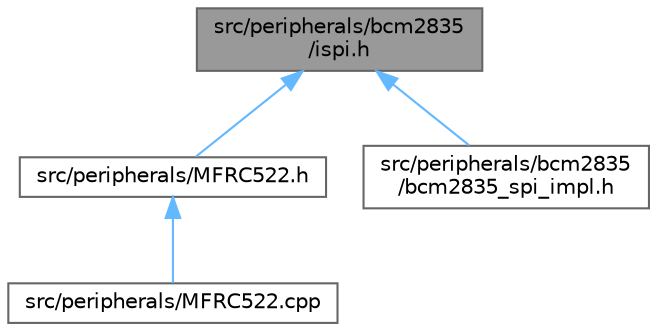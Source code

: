 digraph "src/peripherals/bcm2835/ispi.h"
{
 // LATEX_PDF_SIZE
  bgcolor="transparent";
  edge [fontname=Helvetica,fontsize=10,labelfontname=Helvetica,labelfontsize=10];
  node [fontname=Helvetica,fontsize=10,shape=box,height=0.2,width=0.4];
  Node1 [label="src/peripherals/bcm2835\l/ispi.h",height=0.2,width=0.4,color="gray40", fillcolor="grey60", style="filled", fontcolor="black",tooltip=" "];
  Node1 -> Node2 [dir="back",color="steelblue1",style="solid"];
  Node2 [label="src/peripherals/MFRC522.h",height=0.2,width=0.4,color="grey40", fillcolor="white", style="filled",URL="$peripherals_2mfrc522_8h.html",tooltip=" "];
  Node2 -> Node3 [dir="back",color="steelblue1",style="solid"];
  Node3 [label="src/peripherals/MFRC522.cpp",height=0.2,width=0.4,color="grey40", fillcolor="white", style="filled",URL="$_m_f_r_c522_8cpp.html",tooltip=" "];
  Node1 -> Node4 [dir="back",color="steelblue1",style="solid"];
  Node4 [label="src/peripherals/bcm2835\l/bcm2835_spi_impl.h",height=0.2,width=0.4,color="grey40", fillcolor="white", style="filled",URL="$bcm2835__spi__impl_8h.html",tooltip=" "];
}
